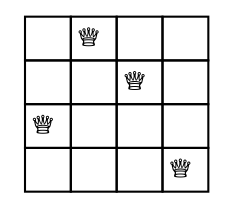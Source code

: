 digraph D { 
 node [shape=plaintext]
 some_node [
  label=<
   <table border="0" cellborder="1" cellspacing="0">
    <tr><td> </td><td>&#9813; </td><td> </td><td> </td></tr>
    <tr><td> </td><td> </td><td>&#9813; </td><td> </td></tr>
    <tr><td>&#9813; </td><td> </td><td> </td><td> </td></tr>
    <tr><td> </td><td> </td><td> </td><td>&#9813; </td></tr>
   </table>>
 ];
}
